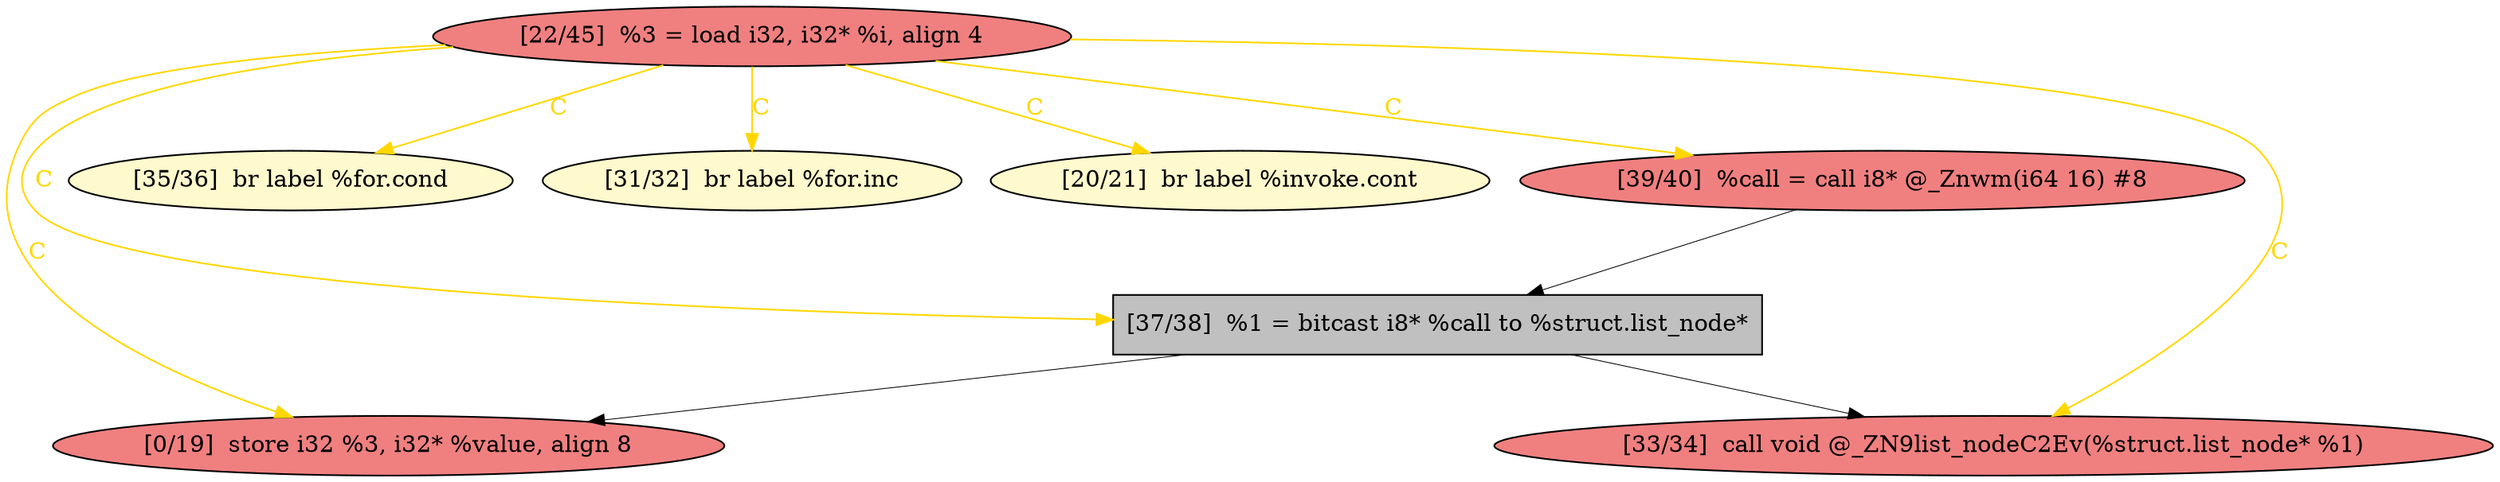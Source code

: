 
digraph G {


node1015 [fillcolor=lightcoral,label="[22/45]  %3 = load i32, i32* %i, align 4",shape=ellipse,style=filled ]
node1009 [fillcolor=lightcoral,label="[39/40]  %call = call i8* @_Znwm(i64 16) #8",shape=ellipse,style=filled ]
node1012 [fillcolor=lightcoral,label="[0/19]  store i32 %3, i32* %value, align 8",shape=ellipse,style=filled ]
node1008 [fillcolor=lemonchiffon,label="[35/36]  br label %for.cond",shape=ellipse,style=filled ]
node1014 [fillcolor=lemonchiffon,label="[31/32]  br label %for.inc",shape=ellipse,style=filled ]
node1010 [fillcolor=lemonchiffon,label="[20/21]  br label %invoke.cont",shape=ellipse,style=filled ]
node1013 [fillcolor=lightcoral,label="[33/34]  call void @_ZN9list_nodeC2Ev(%struct.list_node* %1)",shape=ellipse,style=filled ]
node1011 [fillcolor=grey,label="[37/38]  %1 = bitcast i8* %call to %struct.list_node*",shape=rectangle,style=filled ]

node1015->node1010 [style=solid,color=gold,label="C",penwidth=1.0,fontcolor=gold ]
node1015->node1014 [style=solid,color=gold,label="C",penwidth=1.0,fontcolor=gold ]
node1015->node1013 [style=solid,color=gold,label="C",penwidth=1.0,fontcolor=gold ]
node1015->node1008 [style=solid,color=gold,label="C",penwidth=1.0,fontcolor=gold ]
node1011->node1013 [style=solid,color=black,label="",penwidth=0.5,fontcolor=black ]
node1009->node1011 [style=solid,color=black,label="",penwidth=0.5,fontcolor=black ]
node1011->node1012 [style=solid,color=black,label="",penwidth=0.5,fontcolor=black ]
node1015->node1009 [style=solid,color=gold,label="C",penwidth=1.0,fontcolor=gold ]
node1015->node1012 [style=solid,color=gold,label="C",penwidth=1.0,fontcolor=gold ]
node1015->node1011 [style=solid,color=gold,label="C",penwidth=1.0,fontcolor=gold ]


}
